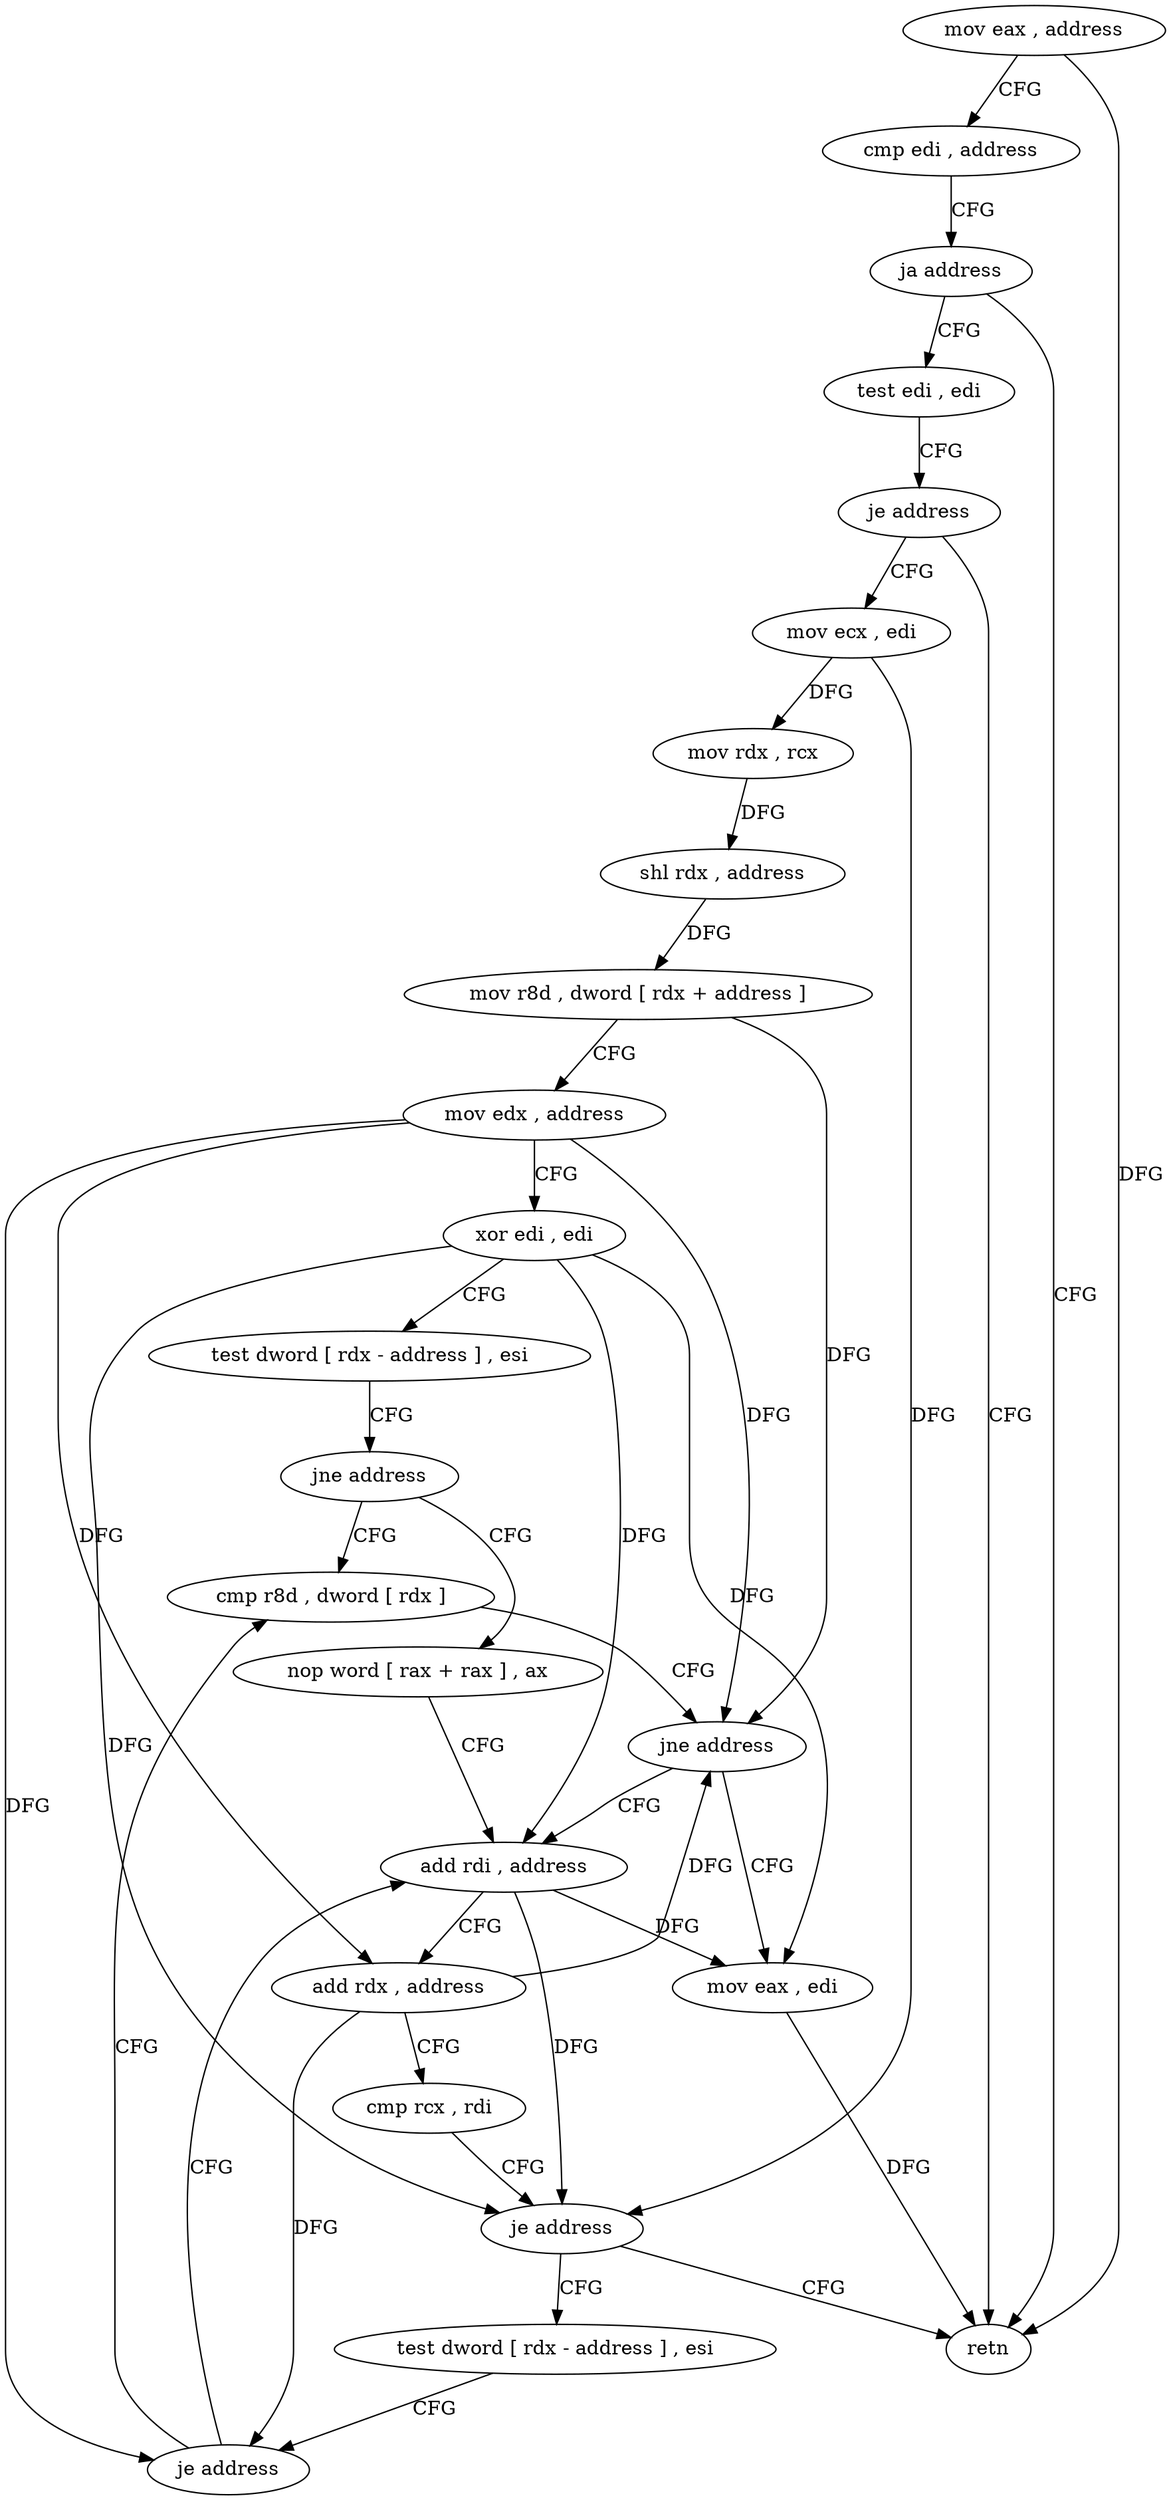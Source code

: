 digraph "func" {
"4258944" [label = "mov eax , address" ]
"4258949" [label = "cmp edi , address" ]
"4258952" [label = "ja address" ]
"4259017" [label = "retn" ]
"4258954" [label = "test edi , edi" ]
"4258956" [label = "je address" ]
"4258958" [label = "mov ecx , edi" ]
"4258960" [label = "mov rdx , rcx" ]
"4258963" [label = "shl rdx , address" ]
"4258967" [label = "mov r8d , dword [ rdx + address ]" ]
"4258974" [label = "mov edx , address" ]
"4258979" [label = "xor edi , edi" ]
"4258981" [label = "test dword [ rdx - address ] , esi" ]
"4258984" [label = "jne address" ]
"4259010" [label = "cmp r8d , dword [ rdx ]" ]
"4258986" [label = "nop word [ rax + rax ] , ax" ]
"4259013" [label = "jne address" ]
"4258992" [label = "add rdi , address" ]
"4259015" [label = "mov eax , edi" ]
"4258996" [label = "add rdx , address" ]
"4259000" [label = "cmp rcx , rdi" ]
"4259003" [label = "je address" ]
"4259005" [label = "test dword [ rdx - address ] , esi" ]
"4259008" [label = "je address" ]
"4258944" -> "4258949" [ label = "CFG" ]
"4258944" -> "4259017" [ label = "DFG" ]
"4258949" -> "4258952" [ label = "CFG" ]
"4258952" -> "4259017" [ label = "CFG" ]
"4258952" -> "4258954" [ label = "CFG" ]
"4258954" -> "4258956" [ label = "CFG" ]
"4258956" -> "4259017" [ label = "CFG" ]
"4258956" -> "4258958" [ label = "CFG" ]
"4258958" -> "4258960" [ label = "DFG" ]
"4258958" -> "4259003" [ label = "DFG" ]
"4258960" -> "4258963" [ label = "DFG" ]
"4258963" -> "4258967" [ label = "DFG" ]
"4258967" -> "4258974" [ label = "CFG" ]
"4258967" -> "4259013" [ label = "DFG" ]
"4258974" -> "4258979" [ label = "CFG" ]
"4258974" -> "4259013" [ label = "DFG" ]
"4258974" -> "4258996" [ label = "DFG" ]
"4258974" -> "4259008" [ label = "DFG" ]
"4258979" -> "4258981" [ label = "CFG" ]
"4258979" -> "4258992" [ label = "DFG" ]
"4258979" -> "4259003" [ label = "DFG" ]
"4258979" -> "4259015" [ label = "DFG" ]
"4258981" -> "4258984" [ label = "CFG" ]
"4258984" -> "4259010" [ label = "CFG" ]
"4258984" -> "4258986" [ label = "CFG" ]
"4259010" -> "4259013" [ label = "CFG" ]
"4258986" -> "4258992" [ label = "CFG" ]
"4259013" -> "4258992" [ label = "CFG" ]
"4259013" -> "4259015" [ label = "CFG" ]
"4258992" -> "4258996" [ label = "CFG" ]
"4258992" -> "4259003" [ label = "DFG" ]
"4258992" -> "4259015" [ label = "DFG" ]
"4259015" -> "4259017" [ label = "DFG" ]
"4258996" -> "4259000" [ label = "CFG" ]
"4258996" -> "4259013" [ label = "DFG" ]
"4258996" -> "4259008" [ label = "DFG" ]
"4259000" -> "4259003" [ label = "CFG" ]
"4259003" -> "4259017" [ label = "CFG" ]
"4259003" -> "4259005" [ label = "CFG" ]
"4259005" -> "4259008" [ label = "CFG" ]
"4259008" -> "4258992" [ label = "CFG" ]
"4259008" -> "4259010" [ label = "CFG" ]
}
